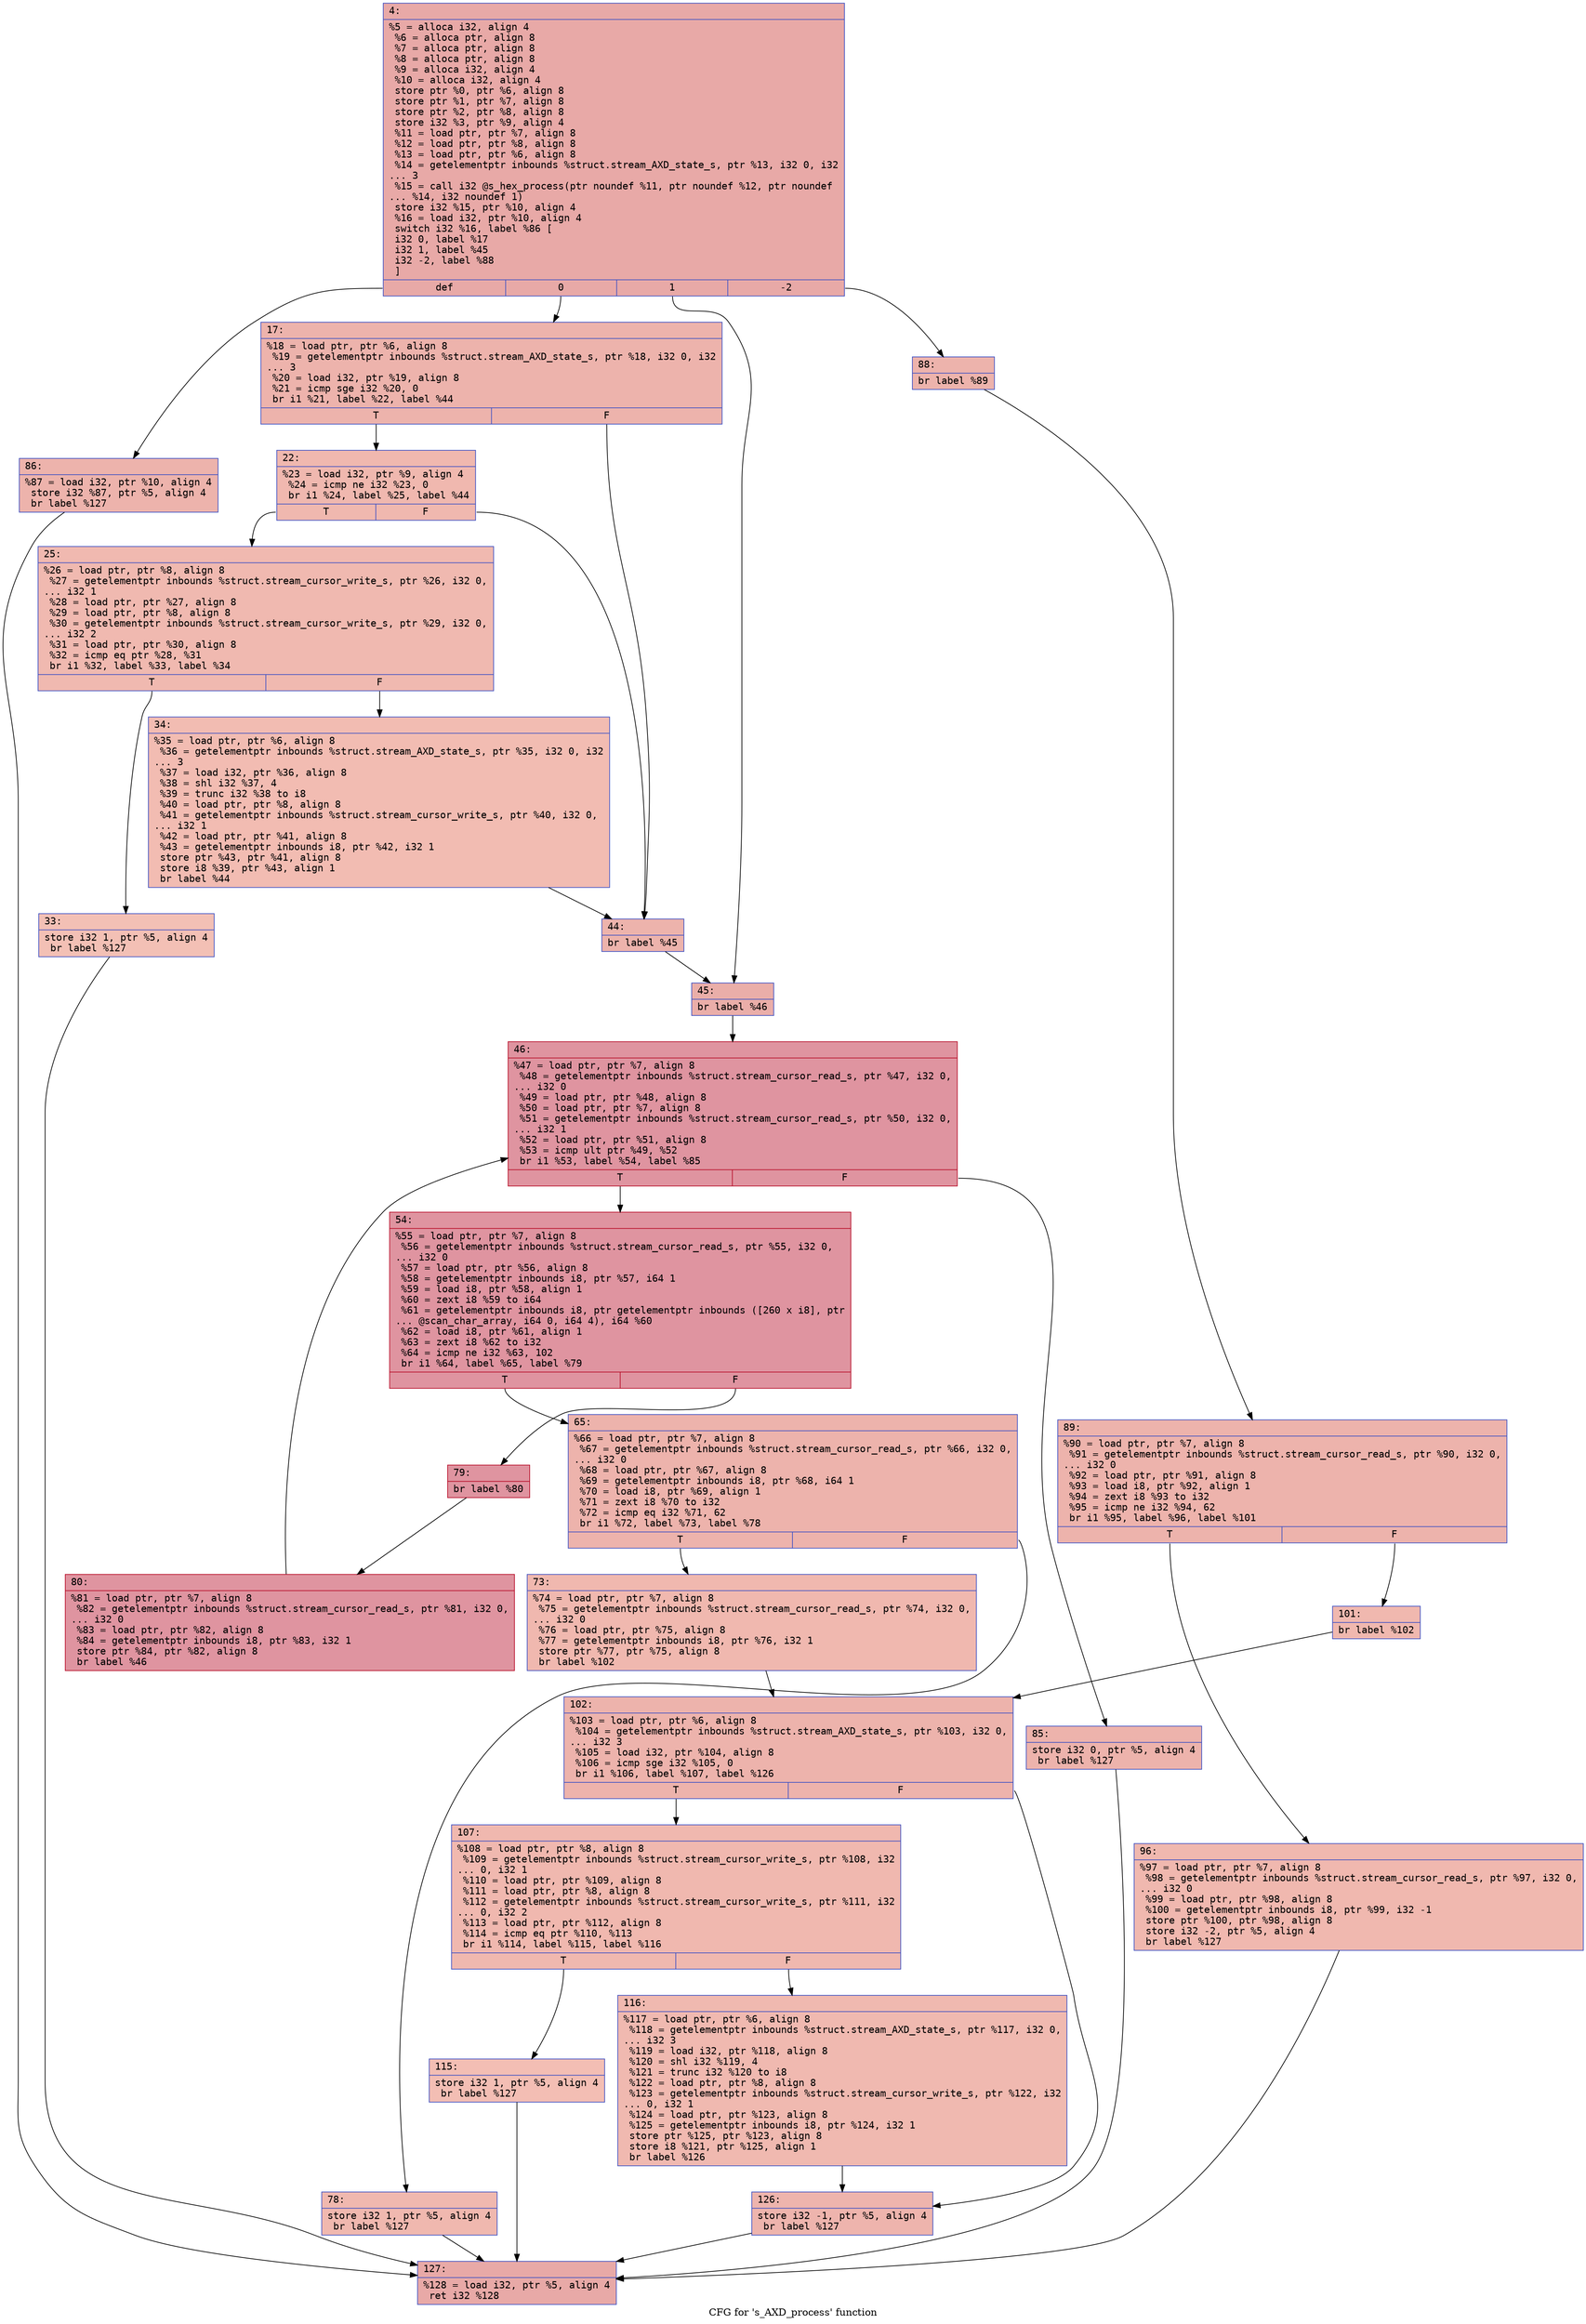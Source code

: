 digraph "CFG for 's_AXD_process' function" {
	label="CFG for 's_AXD_process' function";

	Node0x6000012da490 [shape=record,color="#3d50c3ff", style=filled, fillcolor="#ca3b3770" fontname="Courier",label="{4:\l|  %5 = alloca i32, align 4\l  %6 = alloca ptr, align 8\l  %7 = alloca ptr, align 8\l  %8 = alloca ptr, align 8\l  %9 = alloca i32, align 4\l  %10 = alloca i32, align 4\l  store ptr %0, ptr %6, align 8\l  store ptr %1, ptr %7, align 8\l  store ptr %2, ptr %8, align 8\l  store i32 %3, ptr %9, align 4\l  %11 = load ptr, ptr %7, align 8\l  %12 = load ptr, ptr %8, align 8\l  %13 = load ptr, ptr %6, align 8\l  %14 = getelementptr inbounds %struct.stream_AXD_state_s, ptr %13, i32 0, i32\l... 3\l  %15 = call i32 @s_hex_process(ptr noundef %11, ptr noundef %12, ptr noundef\l... %14, i32 noundef 1)\l  store i32 %15, ptr %10, align 4\l  %16 = load i32, ptr %10, align 4\l  switch i32 %16, label %86 [\l    i32 0, label %17\l    i32 1, label %45\l    i32 -2, label %88\l  ]\l|{<s0>def|<s1>0|<s2>1|<s3>-2}}"];
	Node0x6000012da490:s0 -> Node0x6000012da990[tooltip="4 -> 86\nProbability 25.00%" ];
	Node0x6000012da490:s1 -> Node0x6000012da4e0[tooltip="4 -> 17\nProbability 25.00%" ];
	Node0x6000012da490:s2 -> Node0x6000012da6c0[tooltip="4 -> 45\nProbability 25.00%" ];
	Node0x6000012da490:s3 -> Node0x6000012da9e0[tooltip="4 -> 88\nProbability 25.00%" ];
	Node0x6000012da4e0 [shape=record,color="#3d50c3ff", style=filled, fillcolor="#d6524470" fontname="Courier",label="{17:\l|  %18 = load ptr, ptr %6, align 8\l  %19 = getelementptr inbounds %struct.stream_AXD_state_s, ptr %18, i32 0, i32\l... 3\l  %20 = load i32, ptr %19, align 8\l  %21 = icmp sge i32 %20, 0\l  br i1 %21, label %22, label %44\l|{<s0>T|<s1>F}}"];
	Node0x6000012da4e0:s0 -> Node0x6000012da530[tooltip="17 -> 22\nProbability 50.00%" ];
	Node0x6000012da4e0:s1 -> Node0x6000012da670[tooltip="17 -> 44\nProbability 50.00%" ];
	Node0x6000012da530 [shape=record,color="#3d50c3ff", style=filled, fillcolor="#dc5d4a70" fontname="Courier",label="{22:\l|  %23 = load i32, ptr %9, align 4\l  %24 = icmp ne i32 %23, 0\l  br i1 %24, label %25, label %44\l|{<s0>T|<s1>F}}"];
	Node0x6000012da530:s0 -> Node0x6000012da580[tooltip="22 -> 25\nProbability 62.50%" ];
	Node0x6000012da530:s1 -> Node0x6000012da670[tooltip="22 -> 44\nProbability 37.50%" ];
	Node0x6000012da580 [shape=record,color="#3d50c3ff", style=filled, fillcolor="#de614d70" fontname="Courier",label="{25:\l|  %26 = load ptr, ptr %8, align 8\l  %27 = getelementptr inbounds %struct.stream_cursor_write_s, ptr %26, i32 0,\l... i32 1\l  %28 = load ptr, ptr %27, align 8\l  %29 = load ptr, ptr %8, align 8\l  %30 = getelementptr inbounds %struct.stream_cursor_write_s, ptr %29, i32 0,\l... i32 2\l  %31 = load ptr, ptr %30, align 8\l  %32 = icmp eq ptr %28, %31\l  br i1 %32, label %33, label %34\l|{<s0>T|<s1>F}}"];
	Node0x6000012da580:s0 -> Node0x6000012da5d0[tooltip="25 -> 33\nProbability 37.50%" ];
	Node0x6000012da580:s1 -> Node0x6000012da620[tooltip="25 -> 34\nProbability 62.50%" ];
	Node0x6000012da5d0 [shape=record,color="#3d50c3ff", style=filled, fillcolor="#e5705870" fontname="Courier",label="{33:\l|  store i32 1, ptr %5, align 4\l  br label %127\l}"];
	Node0x6000012da5d0 -> Node0x6000012dacb0[tooltip="33 -> 127\nProbability 100.00%" ];
	Node0x6000012da620 [shape=record,color="#3d50c3ff", style=filled, fillcolor="#e1675170" fontname="Courier",label="{34:\l|  %35 = load ptr, ptr %6, align 8\l  %36 = getelementptr inbounds %struct.stream_AXD_state_s, ptr %35, i32 0, i32\l... 3\l  %37 = load i32, ptr %36, align 8\l  %38 = shl i32 %37, 4\l  %39 = trunc i32 %38 to i8\l  %40 = load ptr, ptr %8, align 8\l  %41 = getelementptr inbounds %struct.stream_cursor_write_s, ptr %40, i32 0,\l... i32 1\l  %42 = load ptr, ptr %41, align 8\l  %43 = getelementptr inbounds i8, ptr %42, i32 1\l  store ptr %43, ptr %41, align 8\l  store i8 %39, ptr %43, align 1\l  br label %44\l}"];
	Node0x6000012da620 -> Node0x6000012da670[tooltip="34 -> 44\nProbability 100.00%" ];
	Node0x6000012da670 [shape=record,color="#3d50c3ff", style=filled, fillcolor="#d6524470" fontname="Courier",label="{44:\l|  br label %45\l}"];
	Node0x6000012da670 -> Node0x6000012da6c0[tooltip="44 -> 45\nProbability 100.00%" ];
	Node0x6000012da6c0 [shape=record,color="#3d50c3ff", style=filled, fillcolor="#d0473d70" fontname="Courier",label="{45:\l|  br label %46\l}"];
	Node0x6000012da6c0 -> Node0x6000012da710[tooltip="45 -> 46\nProbability 100.00%" ];
	Node0x6000012da710 [shape=record,color="#b70d28ff", style=filled, fillcolor="#b70d2870" fontname="Courier",label="{46:\l|  %47 = load ptr, ptr %7, align 8\l  %48 = getelementptr inbounds %struct.stream_cursor_read_s, ptr %47, i32 0,\l... i32 0\l  %49 = load ptr, ptr %48, align 8\l  %50 = load ptr, ptr %7, align 8\l  %51 = getelementptr inbounds %struct.stream_cursor_read_s, ptr %50, i32 0,\l... i32 1\l  %52 = load ptr, ptr %51, align 8\l  %53 = icmp ult ptr %49, %52\l  br i1 %53, label %54, label %85\l|{<s0>T|<s1>F}}"];
	Node0x6000012da710:s0 -> Node0x6000012da760[tooltip="46 -> 54\nProbability 96.88%" ];
	Node0x6000012da710:s1 -> Node0x6000012da940[tooltip="46 -> 85\nProbability 3.12%" ];
	Node0x6000012da760 [shape=record,color="#b70d28ff", style=filled, fillcolor="#b70d2870" fontname="Courier",label="{54:\l|  %55 = load ptr, ptr %7, align 8\l  %56 = getelementptr inbounds %struct.stream_cursor_read_s, ptr %55, i32 0,\l... i32 0\l  %57 = load ptr, ptr %56, align 8\l  %58 = getelementptr inbounds i8, ptr %57, i64 1\l  %59 = load i8, ptr %58, align 1\l  %60 = zext i8 %59 to i64\l  %61 = getelementptr inbounds i8, ptr getelementptr inbounds ([260 x i8], ptr\l... @scan_char_array, i64 0, i64 4), i64 %60\l  %62 = load i8, ptr %61, align 1\l  %63 = zext i8 %62 to i32\l  %64 = icmp ne i32 %63, 102\l  br i1 %64, label %65, label %79\l|{<s0>T|<s1>F}}"];
	Node0x6000012da760:s0 -> Node0x6000012da7b0[tooltip="54 -> 65\nProbability 3.12%" ];
	Node0x6000012da760:s1 -> Node0x6000012da8a0[tooltip="54 -> 79\nProbability 96.88%" ];
	Node0x6000012da7b0 [shape=record,color="#3d50c3ff", style=filled, fillcolor="#d6524470" fontname="Courier",label="{65:\l|  %66 = load ptr, ptr %7, align 8\l  %67 = getelementptr inbounds %struct.stream_cursor_read_s, ptr %66, i32 0,\l... i32 0\l  %68 = load ptr, ptr %67, align 8\l  %69 = getelementptr inbounds i8, ptr %68, i64 1\l  %70 = load i8, ptr %69, align 1\l  %71 = zext i8 %70 to i32\l  %72 = icmp eq i32 %71, 62\l  br i1 %72, label %73, label %78\l|{<s0>T|<s1>F}}"];
	Node0x6000012da7b0:s0 -> Node0x6000012da800[tooltip="65 -> 73\nProbability 50.00%" ];
	Node0x6000012da7b0:s1 -> Node0x6000012da850[tooltip="65 -> 78\nProbability 50.00%" ];
	Node0x6000012da800 [shape=record,color="#3d50c3ff", style=filled, fillcolor="#dc5d4a70" fontname="Courier",label="{73:\l|  %74 = load ptr, ptr %7, align 8\l  %75 = getelementptr inbounds %struct.stream_cursor_read_s, ptr %74, i32 0,\l... i32 0\l  %76 = load ptr, ptr %75, align 8\l  %77 = getelementptr inbounds i8, ptr %76, i32 1\l  store ptr %77, ptr %75, align 8\l  br label %102\l}"];
	Node0x6000012da800 -> Node0x6000012dab20[tooltip="73 -> 102\nProbability 100.00%" ];
	Node0x6000012da850 [shape=record,color="#3d50c3ff", style=filled, fillcolor="#dc5d4a70" fontname="Courier",label="{78:\l|  store i32 1, ptr %5, align 4\l  br label %127\l}"];
	Node0x6000012da850 -> Node0x6000012dacb0[tooltip="78 -> 127\nProbability 100.00%" ];
	Node0x6000012da8a0 [shape=record,color="#b70d28ff", style=filled, fillcolor="#b70d2870" fontname="Courier",label="{79:\l|  br label %80\l}"];
	Node0x6000012da8a0 -> Node0x6000012da8f0[tooltip="79 -> 80\nProbability 100.00%" ];
	Node0x6000012da8f0 [shape=record,color="#b70d28ff", style=filled, fillcolor="#b70d2870" fontname="Courier",label="{80:\l|  %81 = load ptr, ptr %7, align 8\l  %82 = getelementptr inbounds %struct.stream_cursor_read_s, ptr %81, i32 0,\l... i32 0\l  %83 = load ptr, ptr %82, align 8\l  %84 = getelementptr inbounds i8, ptr %83, i32 1\l  store ptr %84, ptr %82, align 8\l  br label %46\l}"];
	Node0x6000012da8f0 -> Node0x6000012da710[tooltip="80 -> 46\nProbability 100.00%" ];
	Node0x6000012da940 [shape=record,color="#3d50c3ff", style=filled, fillcolor="#d6524470" fontname="Courier",label="{85:\l|  store i32 0, ptr %5, align 4\l  br label %127\l}"];
	Node0x6000012da940 -> Node0x6000012dacb0[tooltip="85 -> 127\nProbability 100.00%" ];
	Node0x6000012da990 [shape=record,color="#3d50c3ff", style=filled, fillcolor="#d6524470" fontname="Courier",label="{86:\l|  %87 = load i32, ptr %10, align 4\l  store i32 %87, ptr %5, align 4\l  br label %127\l}"];
	Node0x6000012da990 -> Node0x6000012dacb0[tooltip="86 -> 127\nProbability 100.00%" ];
	Node0x6000012da9e0 [shape=record,color="#3d50c3ff", style=filled, fillcolor="#d6524470" fontname="Courier",label="{88:\l|  br label %89\l}"];
	Node0x6000012da9e0 -> Node0x6000012daa30[tooltip="88 -> 89\nProbability 100.00%" ];
	Node0x6000012daa30 [shape=record,color="#3d50c3ff", style=filled, fillcolor="#d6524470" fontname="Courier",label="{89:\l|  %90 = load ptr, ptr %7, align 8\l  %91 = getelementptr inbounds %struct.stream_cursor_read_s, ptr %90, i32 0,\l... i32 0\l  %92 = load ptr, ptr %91, align 8\l  %93 = load i8, ptr %92, align 1\l  %94 = zext i8 %93 to i32\l  %95 = icmp ne i32 %94, 62\l  br i1 %95, label %96, label %101\l|{<s0>T|<s1>F}}"];
	Node0x6000012daa30:s0 -> Node0x6000012daa80[tooltip="89 -> 96\nProbability 50.00%" ];
	Node0x6000012daa30:s1 -> Node0x6000012daad0[tooltip="89 -> 101\nProbability 50.00%" ];
	Node0x6000012daa80 [shape=record,color="#3d50c3ff", style=filled, fillcolor="#dc5d4a70" fontname="Courier",label="{96:\l|  %97 = load ptr, ptr %7, align 8\l  %98 = getelementptr inbounds %struct.stream_cursor_read_s, ptr %97, i32 0,\l... i32 0\l  %99 = load ptr, ptr %98, align 8\l  %100 = getelementptr inbounds i8, ptr %99, i32 -1\l  store ptr %100, ptr %98, align 8\l  store i32 -2, ptr %5, align 4\l  br label %127\l}"];
	Node0x6000012daa80 -> Node0x6000012dacb0[tooltip="96 -> 127\nProbability 100.00%" ];
	Node0x6000012daad0 [shape=record,color="#3d50c3ff", style=filled, fillcolor="#dc5d4a70" fontname="Courier",label="{101:\l|  br label %102\l}"];
	Node0x6000012daad0 -> Node0x6000012dab20[tooltip="101 -> 102\nProbability 100.00%" ];
	Node0x6000012dab20 [shape=record,color="#3d50c3ff", style=filled, fillcolor="#d6524470" fontname="Courier",label="{102:\l|  %103 = load ptr, ptr %6, align 8\l  %104 = getelementptr inbounds %struct.stream_AXD_state_s, ptr %103, i32 0,\l... i32 3\l  %105 = load i32, ptr %104, align 8\l  %106 = icmp sge i32 %105, 0\l  br i1 %106, label %107, label %126\l|{<s0>T|<s1>F}}"];
	Node0x6000012dab20:s0 -> Node0x6000012dab70[tooltip="102 -> 107\nProbability 50.00%" ];
	Node0x6000012dab20:s1 -> Node0x6000012dac60[tooltip="102 -> 126\nProbability 50.00%" ];
	Node0x6000012dab70 [shape=record,color="#3d50c3ff", style=filled, fillcolor="#dc5d4a70" fontname="Courier",label="{107:\l|  %108 = load ptr, ptr %8, align 8\l  %109 = getelementptr inbounds %struct.stream_cursor_write_s, ptr %108, i32\l... 0, i32 1\l  %110 = load ptr, ptr %109, align 8\l  %111 = load ptr, ptr %8, align 8\l  %112 = getelementptr inbounds %struct.stream_cursor_write_s, ptr %111, i32\l... 0, i32 2\l  %113 = load ptr, ptr %112, align 8\l  %114 = icmp eq ptr %110, %113\l  br i1 %114, label %115, label %116\l|{<s0>T|<s1>F}}"];
	Node0x6000012dab70:s0 -> Node0x6000012dabc0[tooltip="107 -> 115\nProbability 37.50%" ];
	Node0x6000012dab70:s1 -> Node0x6000012dac10[tooltip="107 -> 116\nProbability 62.50%" ];
	Node0x6000012dabc0 [shape=record,color="#3d50c3ff", style=filled, fillcolor="#e36c5570" fontname="Courier",label="{115:\l|  store i32 1, ptr %5, align 4\l  br label %127\l}"];
	Node0x6000012dabc0 -> Node0x6000012dacb0[tooltip="115 -> 127\nProbability 100.00%" ];
	Node0x6000012dac10 [shape=record,color="#3d50c3ff", style=filled, fillcolor="#de614d70" fontname="Courier",label="{116:\l|  %117 = load ptr, ptr %6, align 8\l  %118 = getelementptr inbounds %struct.stream_AXD_state_s, ptr %117, i32 0,\l... i32 3\l  %119 = load i32, ptr %118, align 8\l  %120 = shl i32 %119, 4\l  %121 = trunc i32 %120 to i8\l  %122 = load ptr, ptr %8, align 8\l  %123 = getelementptr inbounds %struct.stream_cursor_write_s, ptr %122, i32\l... 0, i32 1\l  %124 = load ptr, ptr %123, align 8\l  %125 = getelementptr inbounds i8, ptr %124, i32 1\l  store ptr %125, ptr %123, align 8\l  store i8 %121, ptr %125, align 1\l  br label %126\l}"];
	Node0x6000012dac10 -> Node0x6000012dac60[tooltip="116 -> 126\nProbability 100.00%" ];
	Node0x6000012dac60 [shape=record,color="#3d50c3ff", style=filled, fillcolor="#d8564670" fontname="Courier",label="{126:\l|  store i32 -1, ptr %5, align 4\l  br label %127\l}"];
	Node0x6000012dac60 -> Node0x6000012dacb0[tooltip="126 -> 127\nProbability 100.00%" ];
	Node0x6000012dacb0 [shape=record,color="#3d50c3ff", style=filled, fillcolor="#ca3b3770" fontname="Courier",label="{127:\l|  %128 = load i32, ptr %5, align 4\l  ret i32 %128\l}"];
}
